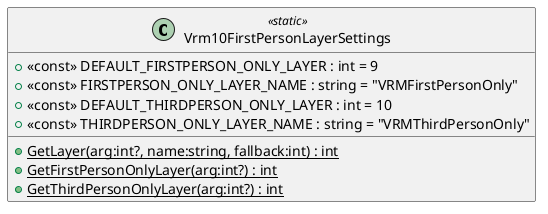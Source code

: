 @startuml
class Vrm10FirstPersonLayerSettings <<static>> {
    + <<const>> DEFAULT_FIRSTPERSON_ONLY_LAYER : int = 9
    + <<const>> FIRSTPERSON_ONLY_LAYER_NAME : string = "VRMFirstPersonOnly"
    + <<const>> DEFAULT_THIRDPERSON_ONLY_LAYER : int = 10
    + <<const>> THIRDPERSON_ONLY_LAYER_NAME : string = "VRMThirdPersonOnly"
    + {static} GetLayer(arg:int?, name:string, fallback:int) : int
    + {static} GetFirstPersonOnlyLayer(arg:int?) : int
    + {static} GetThirdPersonOnlyLayer(arg:int?) : int
}
@enduml
